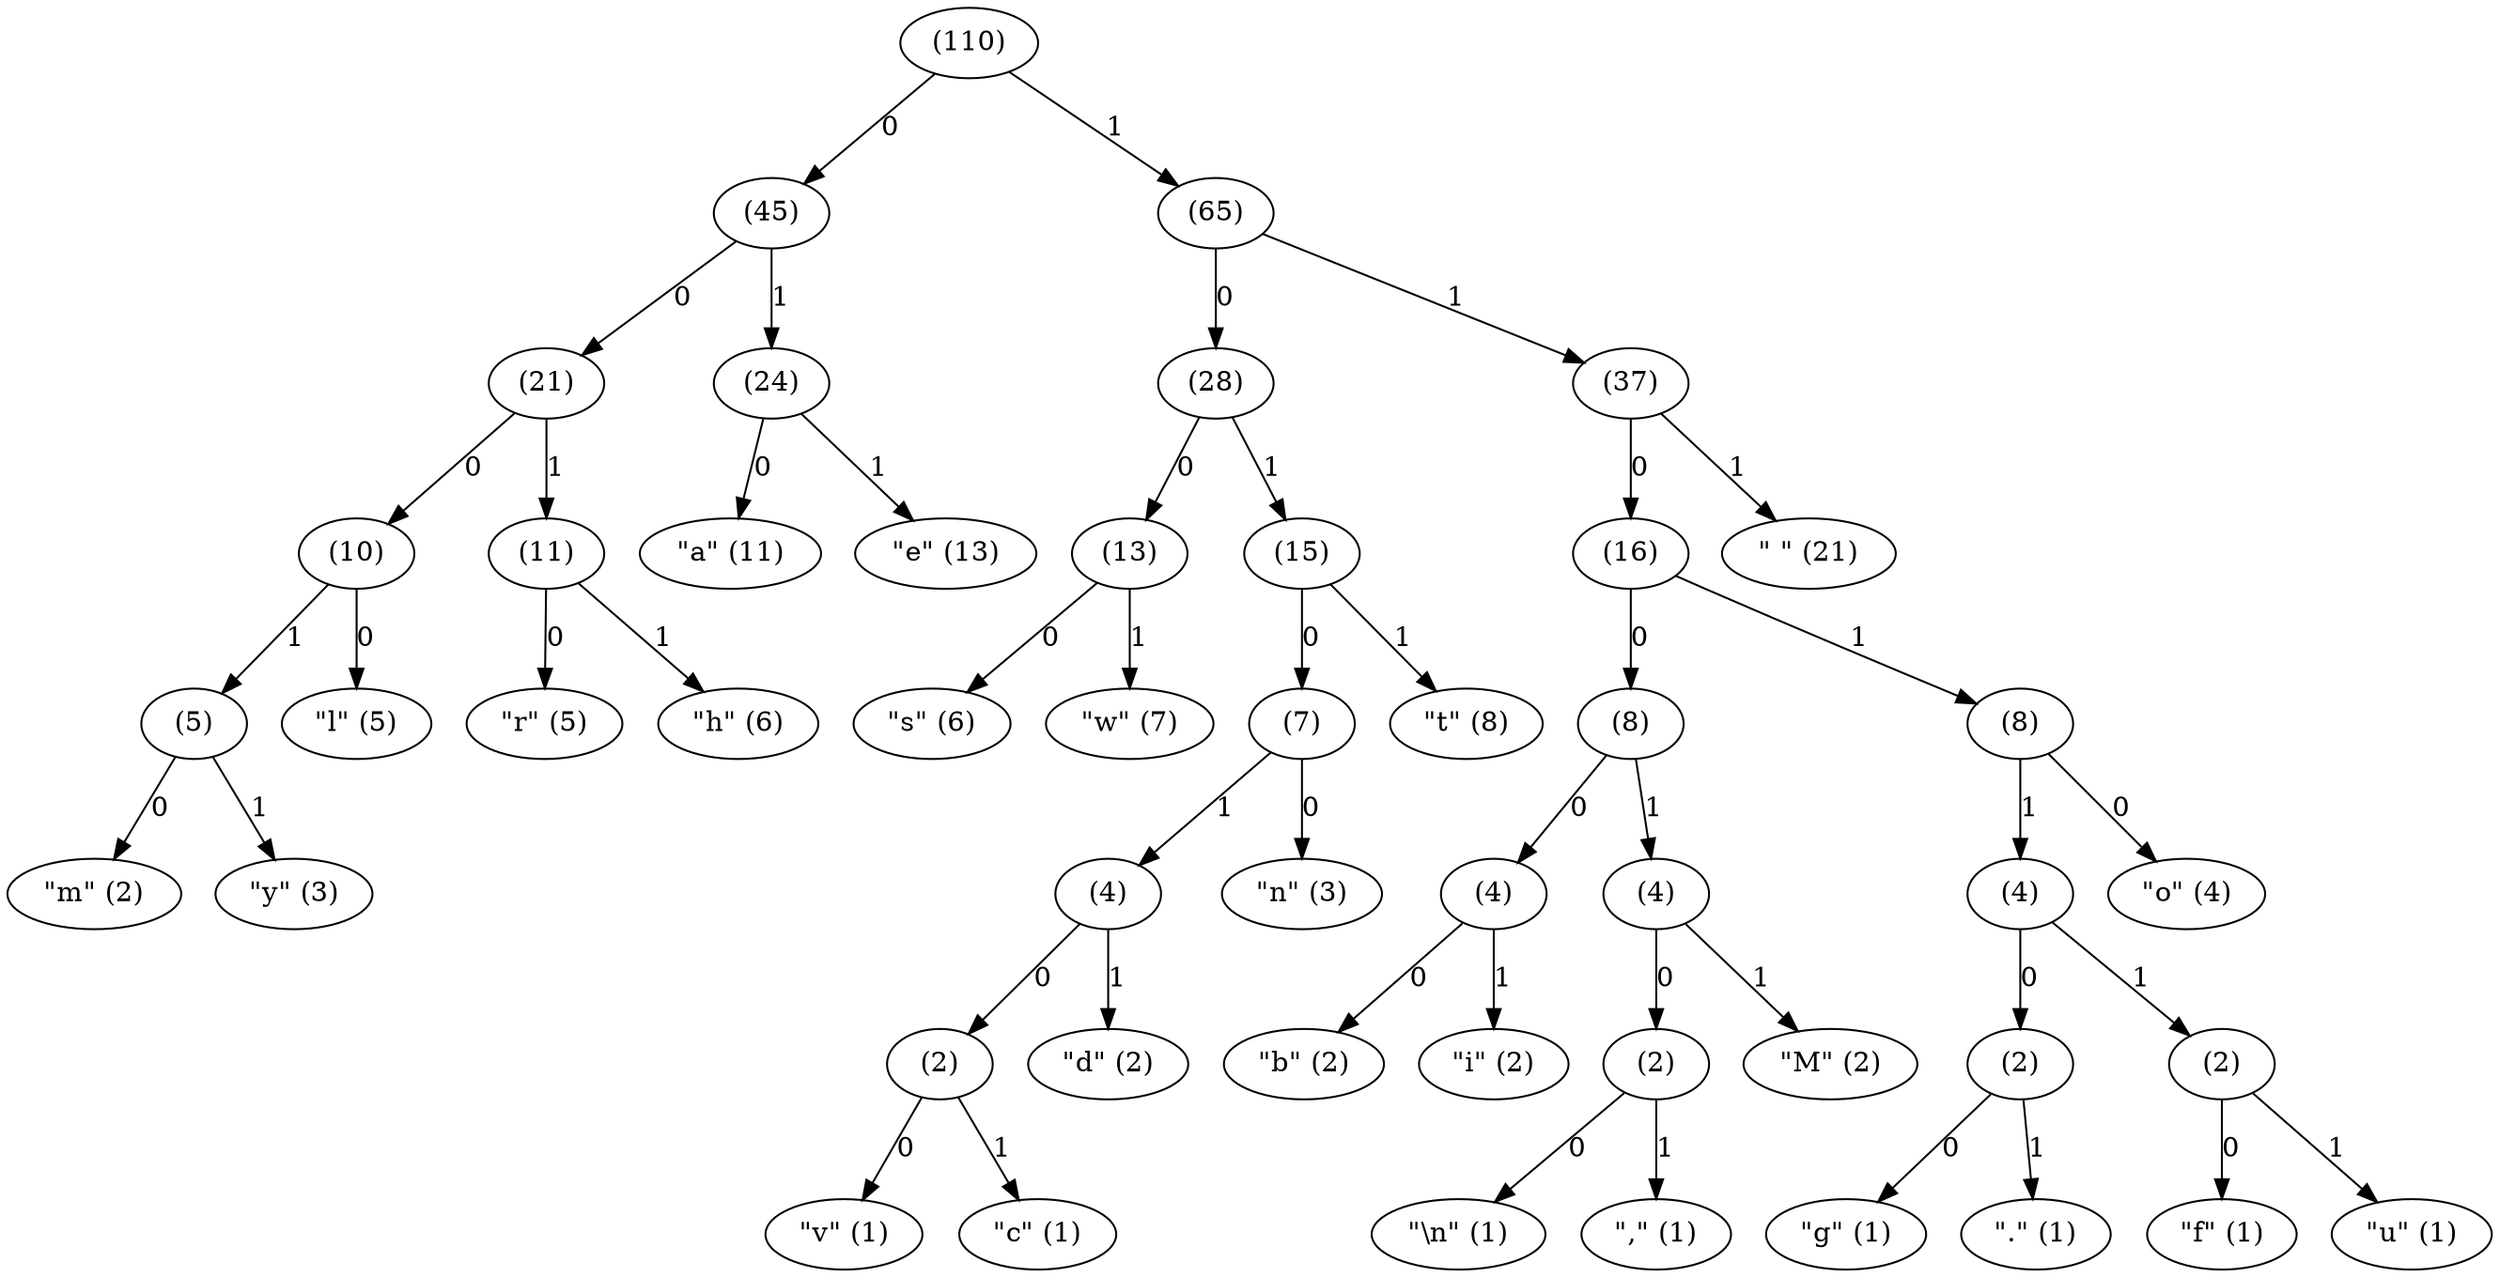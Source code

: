 digraph {
  leaf_0x0a [label="\"\\n\" (1)"];
  leaf_0x2c [label="\",\" (1)"];
  internal_0 -> leaf_0x0a [label="0"];
  internal_0 -> leaf_0x2c [label="1"];
  leaf_0x67 [label="\"g\" (1)"];
  leaf_0x2e [label="\".\" (1)"];
  internal_1 -> leaf_0x67 [label="0"];
  internal_1 -> leaf_0x2e [label="1"];
  leaf_0x66 [label="\"f\" (1)"];
  leaf_0x75 [label="\"u\" (1)"];
  internal_2 -> leaf_0x66 [label="0"];
  internal_2 -> leaf_0x75 [label="1"];
  leaf_0x76 [label="\"v\" (1)"];
  leaf_0x63 [label="\"c\" (1)"];
  internal_3 -> leaf_0x76 [label="0"];
  internal_3 -> leaf_0x63 [label="1"];
  leaf_0x62 [label="\"b\" (2)"];
  leaf_0x69 [label="\"i\" (2)"];
  internal_4 -> leaf_0x62 [label="0"];
  internal_4 -> leaf_0x69 [label="1"];
  internal_0 [label="(2)"];
  leaf_0x4d [label="\"M\" (2)"];
  internal_5 -> internal_0 [label="0"];
  internal_5 -> leaf_0x4d [label="1"];
  internal_1 [label="(2)"];
  internal_2 [label="(2)"];
  internal_6 -> internal_1 [label="0"];
  internal_6 -> internal_2 [label="1"];
  internal_3 [label="(2)"];
  leaf_0x64 [label="\"d\" (2)"];
  internal_7 -> internal_3 [label="0"];
  internal_7 -> leaf_0x64 [label="1"];
  leaf_0x6d [label="\"m\" (2)"];
  leaf_0x79 [label="\"y\" (3)"];
  internal_8 -> leaf_0x6d [label="0"];
  internal_8 -> leaf_0x79 [label="1"];
  leaf_0x6e [label="\"n\" (3)"];
  internal_7 [label="(4)"];
  internal_9 -> leaf_0x6e [label="0"];
  internal_9 -> internal_7 [label="1"];
  internal_4 [label="(4)"];
  internal_5 [label="(4)"];
  internal_10 -> internal_4 [label="0"];
  internal_10 -> internal_5 [label="1"];
  leaf_0x6f [label="\"o\" (4)"];
  internal_6 [label="(4)"];
  internal_11 -> leaf_0x6f [label="0"];
  internal_11 -> internal_6 [label="1"];
  leaf_0x6c [label="\"l\" (5)"];
  internal_8 [label="(5)"];
  internal_12 -> leaf_0x6c [label="0"];
  internal_12 -> internal_8 [label="1"];
  leaf_0x72 [label="\"r\" (5)"];
  leaf_0x68 [label="\"h\" (6)"];
  internal_13 -> leaf_0x72 [label="0"];
  internal_13 -> leaf_0x68 [label="1"];
  leaf_0x73 [label="\"s\" (6)"];
  leaf_0x77 [label="\"w\" (7)"];
  internal_14 -> leaf_0x73 [label="0"];
  internal_14 -> leaf_0x77 [label="1"];
  internal_9 [label="(7)"];
  leaf_0x74 [label="\"t\" (8)"];
  internal_15 -> internal_9 [label="0"];
  internal_15 -> leaf_0x74 [label="1"];
  internal_10 [label="(8)"];
  internal_11 [label="(8)"];
  internal_16 -> internal_10 [label="0"];
  internal_16 -> internal_11 [label="1"];
  internal_12 [label="(10)"];
  internal_13 [label="(11)"];
  internal_17 -> internal_12 [label="0"];
  internal_17 -> internal_13 [label="1"];
  leaf_0x61 [label="\"a\" (11)"];
  leaf_0x65 [label="\"e\" (13)"];
  internal_18 -> leaf_0x61 [label="0"];
  internal_18 -> leaf_0x65 [label="1"];
  internal_14 [label="(13)"];
  internal_15 [label="(15)"];
  internal_19 -> internal_14 [label="0"];
  internal_19 -> internal_15 [label="1"];
  internal_16 [label="(16)"];
  leaf_0x20 [label="\" \" (21)"];
  internal_20 -> internal_16 [label="0"];
  internal_20 -> leaf_0x20 [label="1"];
  internal_17 [label="(21)"];
  internal_18 [label="(24)"];
  internal_21 -> internal_17 [label="0"];
  internal_21 -> internal_18 [label="1"];
  internal_19 [label="(28)"];
  internal_20 [label="(37)"];
  internal_22 -> internal_19 [label="0"];
  internal_22 -> internal_20 [label="1"];
  internal_21 [label="(45)"];
  internal_22 [label="(65)"];
  internal_23 -> internal_21 [label="0"];
  internal_23 -> internal_22 [label="1"];
  internal_23 [label="(110)"];
}
